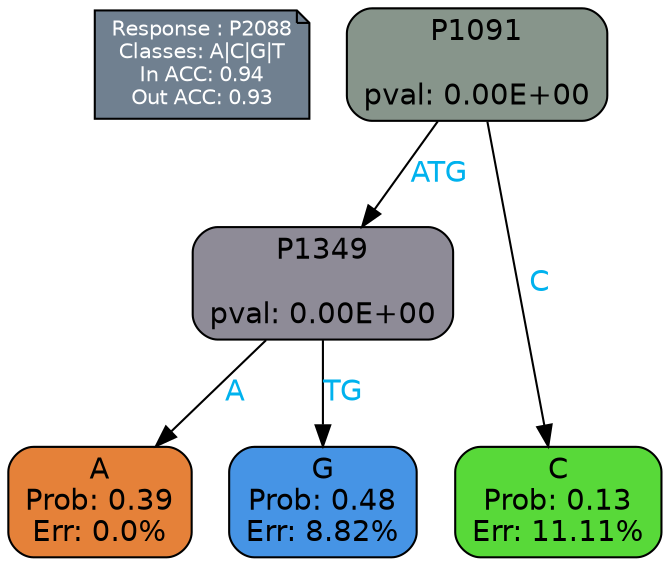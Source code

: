 digraph Tree {
node [shape=box, style="filled, rounded", color="black", fontname=helvetica] ;
graph [ranksep=equally, splines=polylines, bgcolor=transparent, dpi=600] ;
edge [fontname=helvetica] ;
LEGEND [label="Response : P2088
Classes: A|C|G|T
In ACC: 0.94
Out ACC: 0.93
",shape=note,align=left,style=filled,fillcolor="slategray",fontcolor="white",fontsize=10];1 [label="P1091

pval: 0.00E+00", fillcolor="#87958b"] ;
2 [label="P1349

pval: 0.00E+00", fillcolor="#8e8b97"] ;
3 [label="A
Prob: 0.39
Err: 0.0%", fillcolor="#e58139"] ;
4 [label="G
Prob: 0.48
Err: 8.82%", fillcolor="#4694e5"] ;
5 [label="C
Prob: 0.13
Err: 11.11%", fillcolor="#58d939"] ;
1 -> 2 [label="ATG",fontcolor=deepskyblue2] ;
1 -> 5 [label="C",fontcolor=deepskyblue2] ;
2 -> 3 [label="A",fontcolor=deepskyblue2] ;
2 -> 4 [label="TG",fontcolor=deepskyblue2] ;
{rank = same; 3;4;5;}{rank = same; LEGEND;1;}}